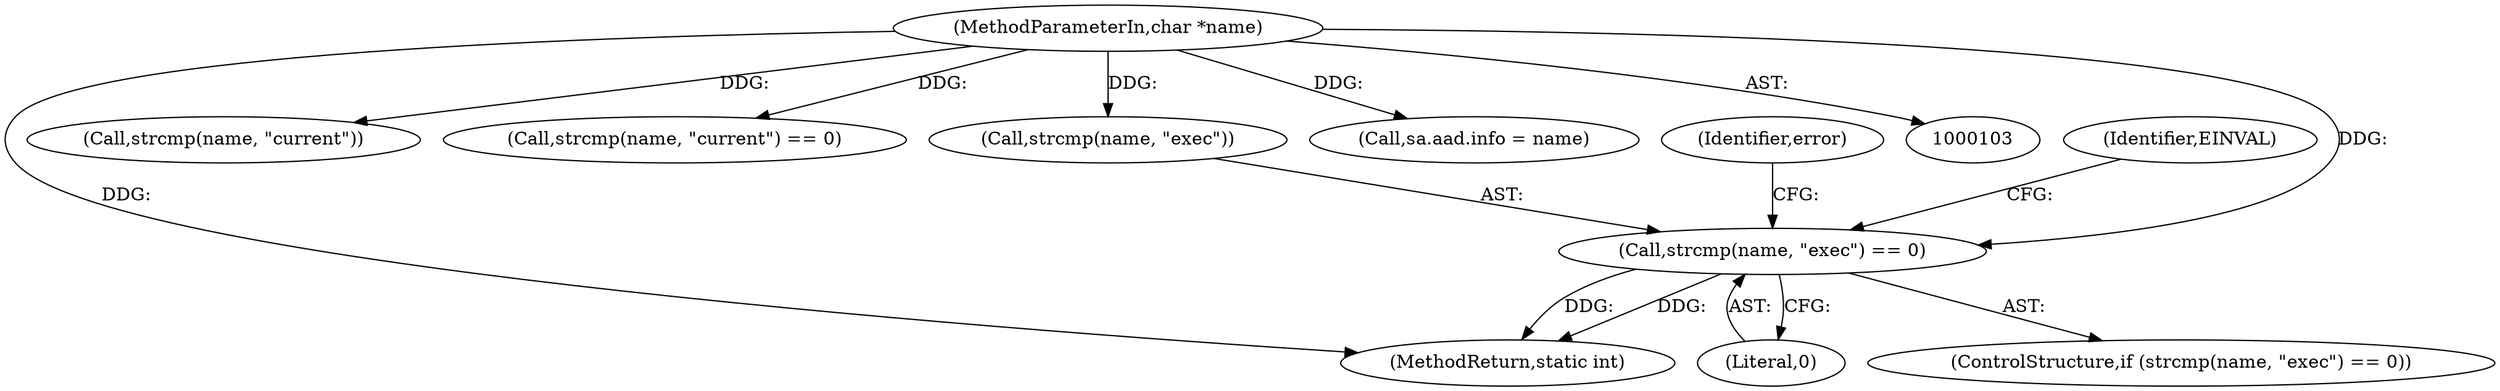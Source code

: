 digraph "0_linux_a5b2c5b2ad5853591a6cac6134cd0f599a720865@API" {
"1000307" [label="(Call,strcmp(name, \"exec\") == 0)"];
"1000105" [label="(MethodParameterIn,char *name)"];
"1000192" [label="(Call,strcmp(name, \"current\"))"];
"1000311" [label="(Literal,0)"];
"1000191" [label="(Call,strcmp(name, \"current\") == 0)"];
"1000307" [label="(Call,strcmp(name, \"exec\") == 0)"];
"1000105" [label="(MethodParameterIn,char *name)"];
"1000308" [label="(Call,strcmp(name, \"exec\"))"];
"1000282" [label="(Call,sa.aad.info = name)"];
"1000314" [label="(Identifier,error)"];
"1000324" [label="(Identifier,EINVAL)"];
"1000333" [label="(MethodReturn,static int)"];
"1000306" [label="(ControlStructure,if (strcmp(name, \"exec\") == 0))"];
"1000307" -> "1000306"  [label="AST: "];
"1000307" -> "1000311"  [label="CFG: "];
"1000308" -> "1000307"  [label="AST: "];
"1000311" -> "1000307"  [label="AST: "];
"1000314" -> "1000307"  [label="CFG: "];
"1000324" -> "1000307"  [label="CFG: "];
"1000307" -> "1000333"  [label="DDG: "];
"1000307" -> "1000333"  [label="DDG: "];
"1000105" -> "1000307"  [label="DDG: "];
"1000105" -> "1000103"  [label="AST: "];
"1000105" -> "1000333"  [label="DDG: "];
"1000105" -> "1000191"  [label="DDG: "];
"1000105" -> "1000192"  [label="DDG: "];
"1000105" -> "1000282"  [label="DDG: "];
"1000105" -> "1000308"  [label="DDG: "];
}
